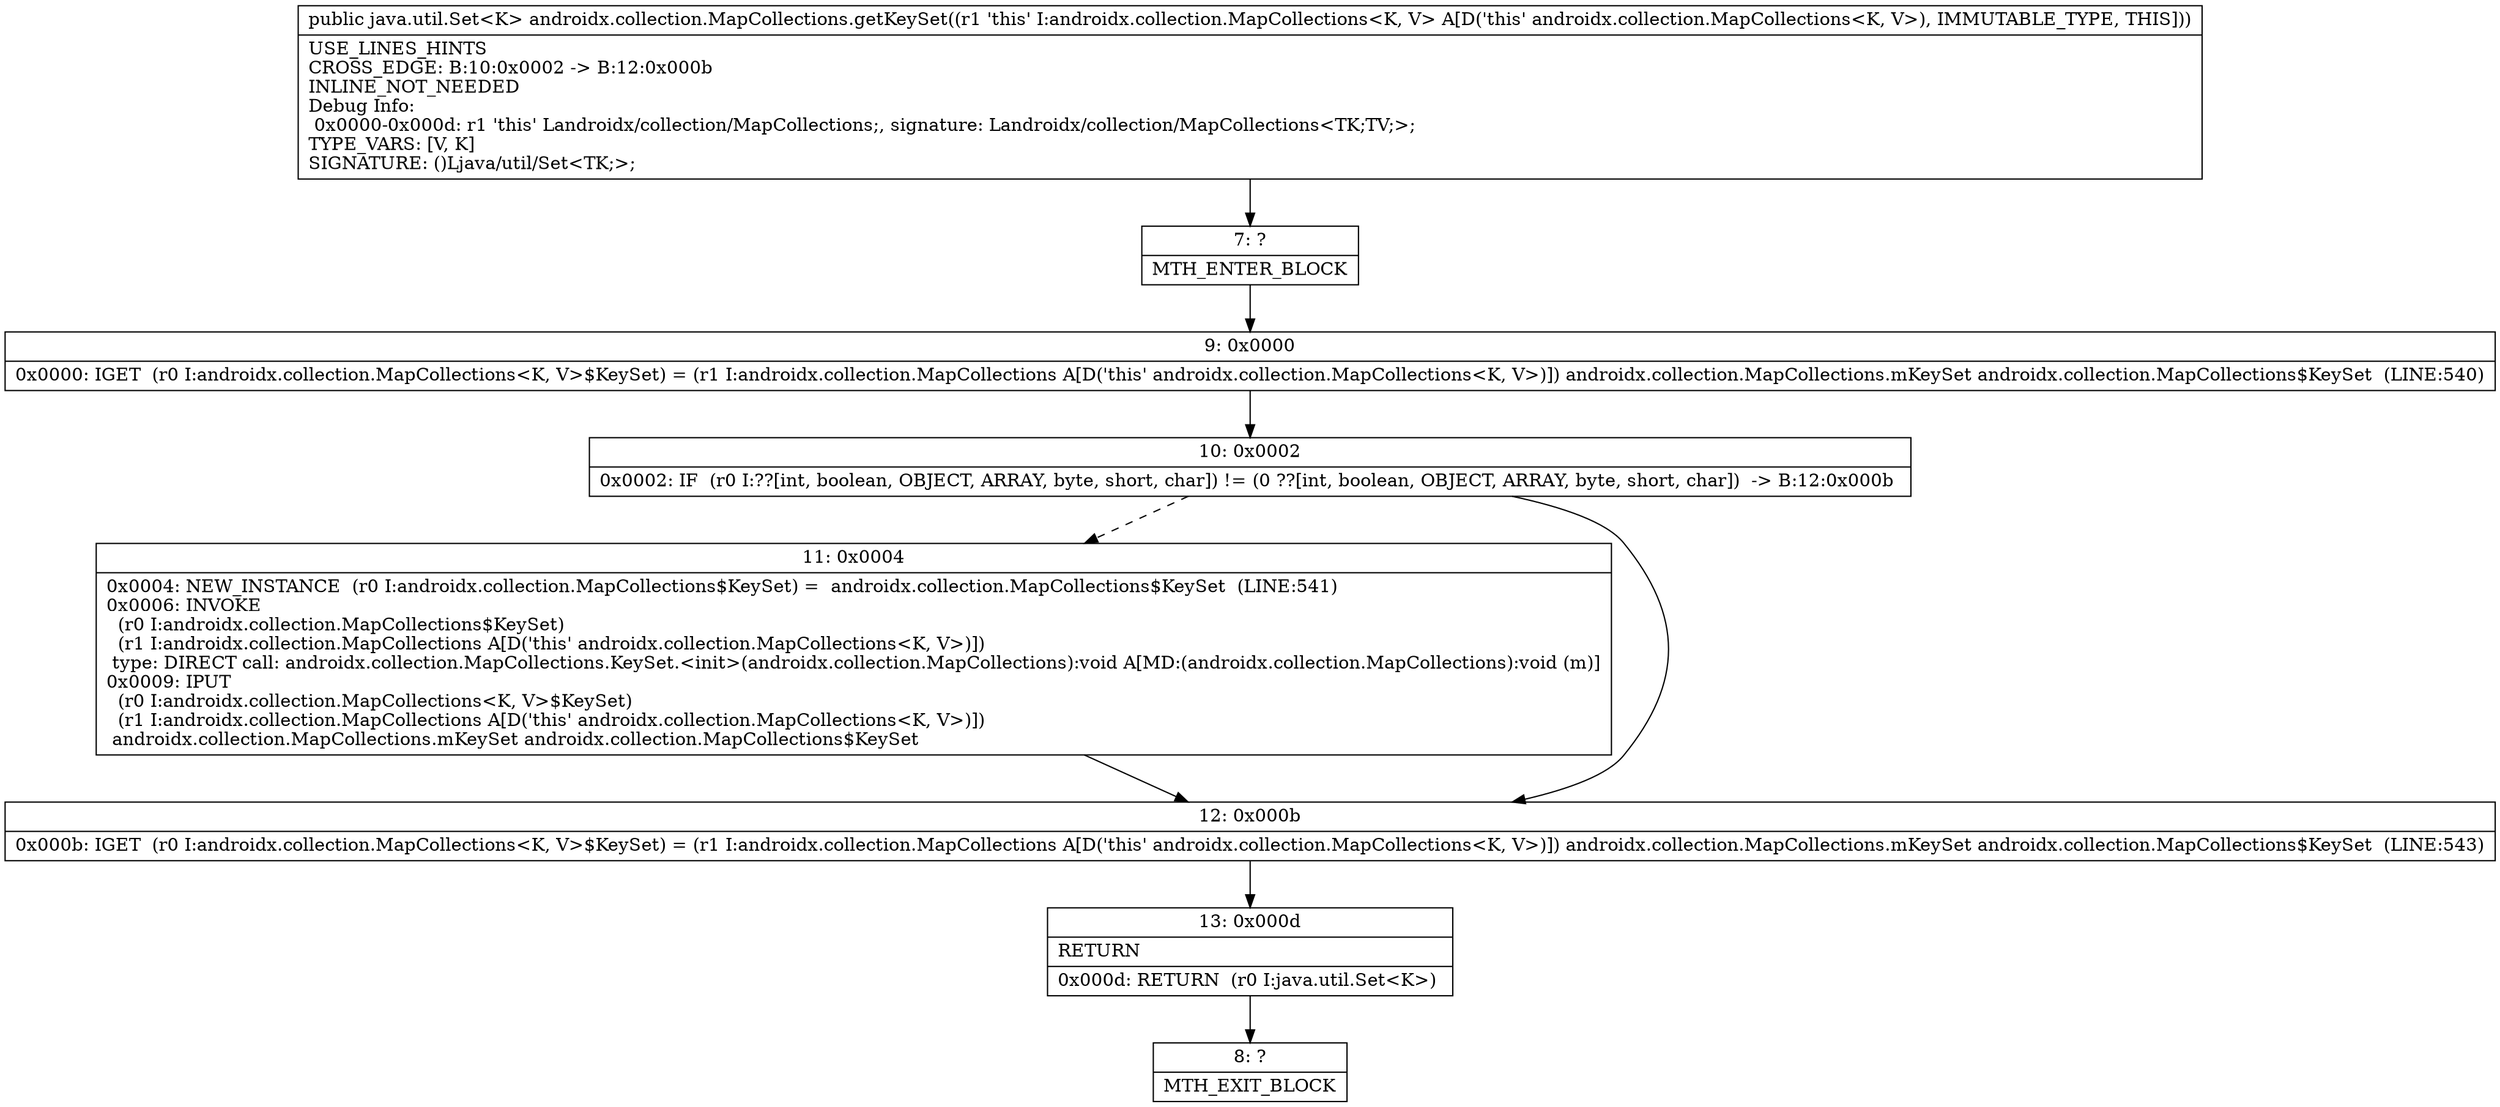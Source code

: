 digraph "CFG forandroidx.collection.MapCollections.getKeySet()Ljava\/util\/Set;" {
Node_7 [shape=record,label="{7\:\ ?|MTH_ENTER_BLOCK\l}"];
Node_9 [shape=record,label="{9\:\ 0x0000|0x0000: IGET  (r0 I:androidx.collection.MapCollections\<K, V\>$KeySet) = (r1 I:androidx.collection.MapCollections A[D('this' androidx.collection.MapCollections\<K, V\>)]) androidx.collection.MapCollections.mKeySet androidx.collection.MapCollections$KeySet  (LINE:540)\l}"];
Node_10 [shape=record,label="{10\:\ 0x0002|0x0002: IF  (r0 I:??[int, boolean, OBJECT, ARRAY, byte, short, char]) != (0 ??[int, boolean, OBJECT, ARRAY, byte, short, char])  \-\> B:12:0x000b \l}"];
Node_11 [shape=record,label="{11\:\ 0x0004|0x0004: NEW_INSTANCE  (r0 I:androidx.collection.MapCollections$KeySet) =  androidx.collection.MapCollections$KeySet  (LINE:541)\l0x0006: INVOKE  \l  (r0 I:androidx.collection.MapCollections$KeySet)\l  (r1 I:androidx.collection.MapCollections A[D('this' androidx.collection.MapCollections\<K, V\>)])\l type: DIRECT call: androidx.collection.MapCollections.KeySet.\<init\>(androidx.collection.MapCollections):void A[MD:(androidx.collection.MapCollections):void (m)]\l0x0009: IPUT  \l  (r0 I:androidx.collection.MapCollections\<K, V\>$KeySet)\l  (r1 I:androidx.collection.MapCollections A[D('this' androidx.collection.MapCollections\<K, V\>)])\l androidx.collection.MapCollections.mKeySet androidx.collection.MapCollections$KeySet \l}"];
Node_12 [shape=record,label="{12\:\ 0x000b|0x000b: IGET  (r0 I:androidx.collection.MapCollections\<K, V\>$KeySet) = (r1 I:androidx.collection.MapCollections A[D('this' androidx.collection.MapCollections\<K, V\>)]) androidx.collection.MapCollections.mKeySet androidx.collection.MapCollections$KeySet  (LINE:543)\l}"];
Node_13 [shape=record,label="{13\:\ 0x000d|RETURN\l|0x000d: RETURN  (r0 I:java.util.Set\<K\>) \l}"];
Node_8 [shape=record,label="{8\:\ ?|MTH_EXIT_BLOCK\l}"];
MethodNode[shape=record,label="{public java.util.Set\<K\> androidx.collection.MapCollections.getKeySet((r1 'this' I:androidx.collection.MapCollections\<K, V\> A[D('this' androidx.collection.MapCollections\<K, V\>), IMMUTABLE_TYPE, THIS]))  | USE_LINES_HINTS\lCROSS_EDGE: B:10:0x0002 \-\> B:12:0x000b\lINLINE_NOT_NEEDED\lDebug Info:\l  0x0000\-0x000d: r1 'this' Landroidx\/collection\/MapCollections;, signature: Landroidx\/collection\/MapCollections\<TK;TV;\>;\lTYPE_VARS: [V, K]\lSIGNATURE: ()Ljava\/util\/Set\<TK;\>;\l}"];
MethodNode -> Node_7;Node_7 -> Node_9;
Node_9 -> Node_10;
Node_10 -> Node_11[style=dashed];
Node_10 -> Node_12;
Node_11 -> Node_12;
Node_12 -> Node_13;
Node_13 -> Node_8;
}

